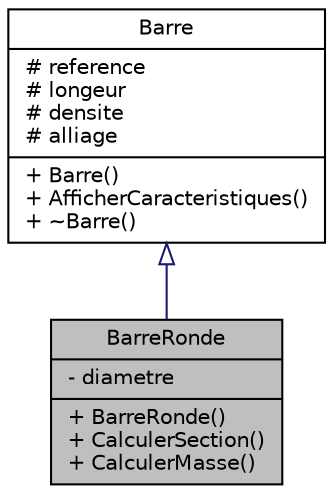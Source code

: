 digraph "BarreRonde"
{
  edge [fontname="Helvetica",fontsize="10",labelfontname="Helvetica",labelfontsize="10"];
  node [fontname="Helvetica",fontsize="10",shape=record];
  Node0 [label="{BarreRonde\n|- diametre\l|+ BarreRonde()\l+ CalculerSection()\l+ CalculerMasse()\l}",height=0.2,width=0.4,color="black", fillcolor="grey75", style="filled", fontcolor="black"];
  Node1 -> Node0 [dir="back",color="midnightblue",fontsize="10",style="solid",arrowtail="onormal",fontname="Helvetica"];
  Node1 [label="{Barre\n|# reference\l# longeur\l# densite\l# alliage\l|+ Barre()\l+ AfficherCaracteristiques()\l+ ~Barre()\l}",height=0.2,width=0.4,color="black", fillcolor="white", style="filled",URL="$class_barre.html"];
}
